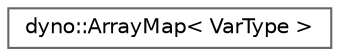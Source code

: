 digraph "Graphical Class Hierarchy"
{
 // LATEX_PDF_SIZE
  bgcolor="transparent";
  edge [fontname=Helvetica,fontsize=10,labelfontname=Helvetica,labelfontsize=10];
  node [fontname=Helvetica,fontsize=10,shape=box,height=0.2,width=0.4];
  rankdir="LR";
  Node0 [id="Node000000",label="dyno::ArrayMap\< VarType \>",height=0.2,width=0.4,color="grey40", fillcolor="white", style="filled",URL="$classdyno_1_1_array_map.html",tooltip=" "];
}
